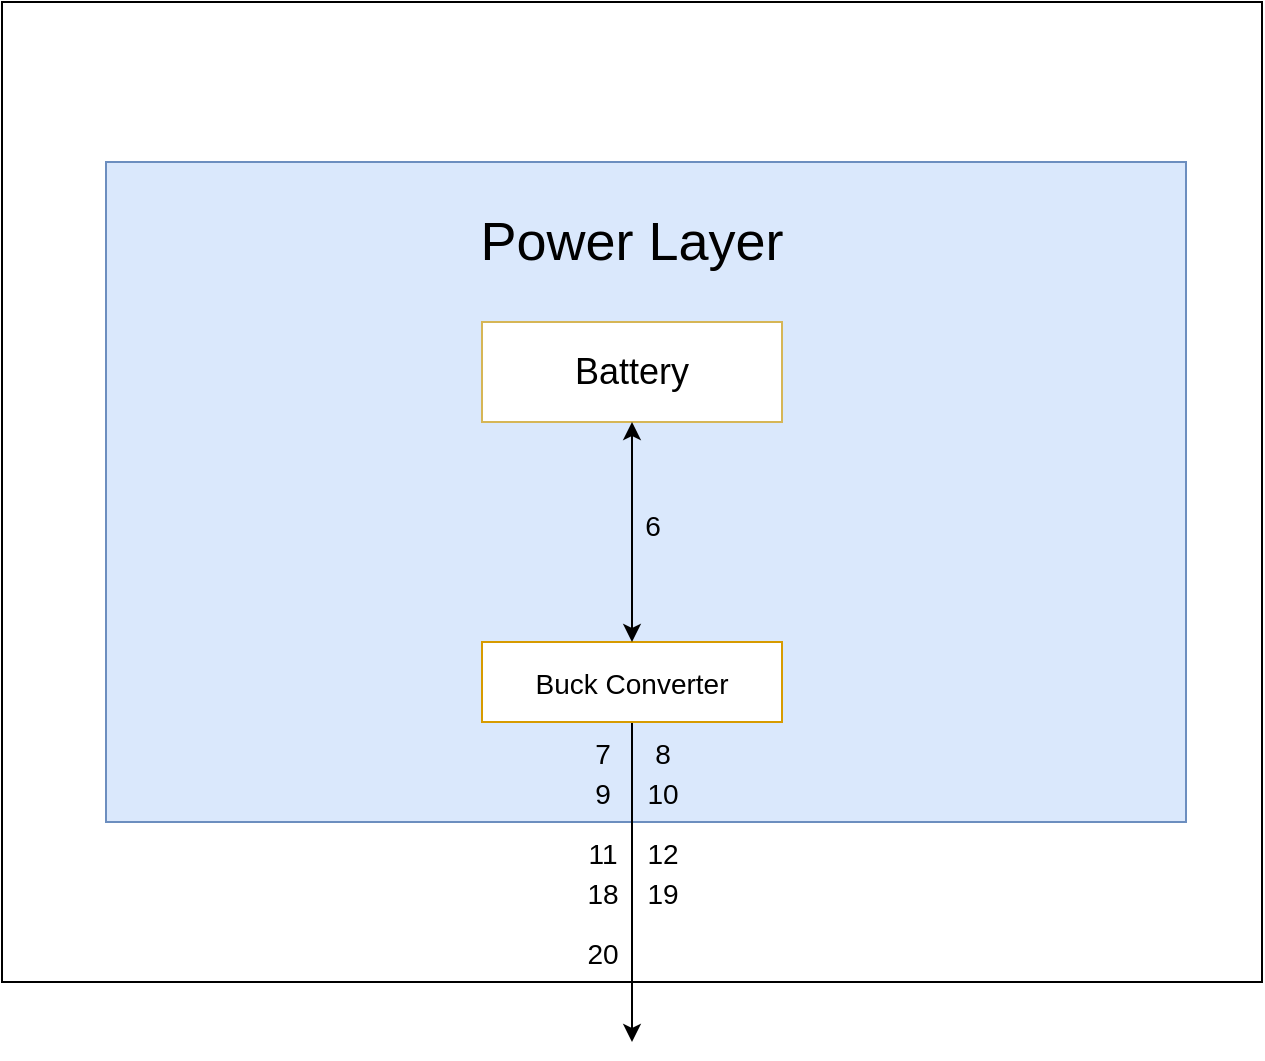 <mxfile version="15.8.7" type="github">
  <diagram id="QyTZXOyzQEi6su2Mxj8z" name="Page-1">
    <mxGraphModel dx="397" dy="489" grid="1" gridSize="10" guides="1" tooltips="1" connect="1" arrows="1" fold="1" page="1" pageScale="1" pageWidth="850" pageHeight="1100" math="0" shadow="0">
      <root>
        <mxCell id="0" />
        <mxCell id="1" parent="0" />
        <mxCell id="G-pdIR6rGai7CE8eIJ_L-1" value="" style="whiteSpace=wrap;html=1;aspect=fixed;" parent="1" vertex="1">
          <mxGeometry x="230" y="140" width="310" height="310" as="geometry" />
        </mxCell>
        <mxCell id="G-pdIR6rGai7CE8eIJ_L-9" style="edgeStyle=orthogonalEdgeStyle;rounded=0;orthogonalLoop=1;jettySize=auto;html=1;entryX=0.5;entryY=0;entryDx=0;entryDy=0;fontSize=15;" parent="1" source="G-pdIR6rGai7CE8eIJ_L-2" target="G-pdIR6rGai7CE8eIJ_L-3" edge="1">
          <mxGeometry relative="1" as="geometry" />
        </mxCell>
        <mxCell id="G-pdIR6rGai7CE8eIJ_L-2" value="" style="rounded=0;whiteSpace=wrap;html=1;" parent="1" vertex="1">
          <mxGeometry x="325" y="210" width="120" height="60" as="geometry" />
        </mxCell>
        <mxCell id="G-pdIR6rGai7CE8eIJ_L-10" style="edgeStyle=orthogonalEdgeStyle;rounded=0;orthogonalLoop=1;jettySize=auto;html=1;exitX=0.5;exitY=1;exitDx=0;exitDy=0;fontSize=15;" parent="1" source="G-pdIR6rGai7CE8eIJ_L-3" edge="1">
          <mxGeometry relative="1" as="geometry">
            <mxPoint x="385" y="480" as="targetPoint" />
          </mxGeometry>
        </mxCell>
        <mxCell id="G-pdIR6rGai7CE8eIJ_L-3" value="&lt;font style=&quot;font-size: 15px&quot;&gt;Buck Converter&lt;/font&gt;" style="rounded=0;whiteSpace=wrap;html=1;" parent="1" vertex="1">
          <mxGeometry x="325" y="320" width="120" height="60" as="geometry" />
        </mxCell>
        <mxCell id="G-pdIR6rGai7CE8eIJ_L-4" value="&lt;font style=&quot;font-size: 15px&quot;&gt;Power Delivery Subsystem&lt;/font&gt;" style="text;html=1;strokeColor=none;fillColor=none;align=center;verticalAlign=middle;whiteSpace=wrap;rounded=0;" parent="1" vertex="1">
          <mxGeometry x="260.63" y="150" width="248.75" height="50" as="geometry" />
        </mxCell>
        <mxCell id="G-pdIR6rGai7CE8eIJ_L-5" value="Batteries" style="text;html=1;strokeColor=none;fillColor=none;align=center;verticalAlign=middle;whiteSpace=wrap;rounded=0;fontSize=15;" parent="1" vertex="1">
          <mxGeometry x="355" y="225" width="60" height="30" as="geometry" />
        </mxCell>
        <mxCell id="G-pdIR6rGai7CE8eIJ_L-12" value="Output" style="text;html=1;strokeColor=none;fillColor=none;align=center;verticalAlign=middle;whiteSpace=wrap;rounded=0;fontSize=15;" parent="1" vertex="1">
          <mxGeometry x="355" y="490" width="60" height="30" as="geometry" />
        </mxCell>
        <mxCell id="vHyuAGjMR6QEWa_Vr00I-16" value="" style="rounded=0;whiteSpace=wrap;html=1;fontSize=14;" vertex="1" parent="1">
          <mxGeometry x="110" y="110" width="630" height="490" as="geometry" />
        </mxCell>
        <mxCell id="vHyuAGjMR6QEWa_Vr00I-17" value="" style="rounded=0;whiteSpace=wrap;html=1;fillColor=#dae8fc;strokeColor=#6c8ebf;" vertex="1" parent="1">
          <mxGeometry x="162" y="190" width="540" height="330" as="geometry" />
        </mxCell>
        <mxCell id="vHyuAGjMR6QEWa_Vr00I-18" value="Power Layer" style="text;html=1;strokeColor=none;fillColor=none;align=center;verticalAlign=middle;whiteSpace=wrap;rounded=0;fontSize=27;" vertex="1" parent="1">
          <mxGeometry x="275" y="200" width="300" height="60" as="geometry" />
        </mxCell>
        <mxCell id="vHyuAGjMR6QEWa_Vr00I-19" value="Battery" style="rounded=0;whiteSpace=wrap;html=1;fontSize=18;fillColor=#FFFFFF;strokeColor=#d6b656;" vertex="1" parent="1">
          <mxGeometry x="350" y="270" width="150" height="50" as="geometry" />
        </mxCell>
        <mxCell id="vHyuAGjMR6QEWa_Vr00I-20" value="" style="endArrow=classic;html=1;rounded=0;endSize=6;jumpSize=10;exitX=0.5;exitY=1;exitDx=0;exitDy=0;" edge="1" parent="1" source="vHyuAGjMR6QEWa_Vr00I-21">
          <mxGeometry width="50" height="50" relative="1" as="geometry">
            <mxPoint x="70" y="430" as="sourcePoint" />
            <mxPoint x="425" y="630" as="targetPoint" />
          </mxGeometry>
        </mxCell>
        <mxCell id="vHyuAGjMR6QEWa_Vr00I-21" value="&lt;span style=&quot;font-size: 14px&quot;&gt;Buck Converter&lt;br&gt;&lt;/span&gt;" style="rounded=0;whiteSpace=wrap;html=1;fontSize=18;fillColor=#FFFFFF;strokeColor=#d79b00;" vertex="1" parent="1">
          <mxGeometry x="350" y="430" width="150" height="40" as="geometry" />
        </mxCell>
        <mxCell id="vHyuAGjMR6QEWa_Vr00I-22" value="" style="endArrow=classic;startArrow=classic;html=1;rounded=0;endSize=6;jumpSize=10;exitX=0.5;exitY=0;exitDx=0;exitDy=0;entryX=0.5;entryY=1;entryDx=0;entryDy=0;" edge="1" parent="1" source="vHyuAGjMR6QEWa_Vr00I-21" target="vHyuAGjMR6QEWa_Vr00I-19">
          <mxGeometry width="50" height="50" relative="1" as="geometry">
            <mxPoint x="410" y="450" as="sourcePoint" />
            <mxPoint x="460" y="400" as="targetPoint" />
          </mxGeometry>
        </mxCell>
        <mxCell id="vHyuAGjMR6QEWa_Vr00I-23" value="&lt;font style=&quot;font-size: 14px&quot;&gt;6&lt;/font&gt;" style="text;html=1;align=center;verticalAlign=middle;resizable=0;points=[];autosize=1;strokeColor=none;fillColor=none;fontSize=18;" vertex="1" parent="1">
          <mxGeometry x="425" y="356" width="20" height="30" as="geometry" />
        </mxCell>
        <mxCell id="vHyuAGjMR6QEWa_Vr00I-24" value="&lt;font style=&quot;font-size: 14px&quot;&gt;7&lt;/font&gt;" style="text;html=1;align=center;verticalAlign=middle;resizable=0;points=[];autosize=1;strokeColor=none;fillColor=none;fontSize=18;" vertex="1" parent="1">
          <mxGeometry x="400" y="470" width="20" height="30" as="geometry" />
        </mxCell>
        <mxCell id="vHyuAGjMR6QEWa_Vr00I-25" value="&lt;font style=&quot;font-size: 14px&quot;&gt;8&lt;/font&gt;" style="text;html=1;align=center;verticalAlign=middle;resizable=0;points=[];autosize=1;strokeColor=none;fillColor=none;fontSize=18;" vertex="1" parent="1">
          <mxGeometry x="430" y="470" width="20" height="30" as="geometry" />
        </mxCell>
        <mxCell id="vHyuAGjMR6QEWa_Vr00I-26" value="&lt;font style=&quot;font-size: 14px&quot;&gt;10&lt;/font&gt;" style="text;html=1;align=center;verticalAlign=middle;resizable=0;points=[];autosize=1;strokeColor=none;fillColor=none;fontSize=18;" vertex="1" parent="1">
          <mxGeometry x="425" y="490" width="30" height="30" as="geometry" />
        </mxCell>
        <mxCell id="vHyuAGjMR6QEWa_Vr00I-27" value="&lt;font style=&quot;font-size: 14px&quot;&gt;9&lt;/font&gt;" style="text;html=1;align=center;verticalAlign=middle;resizable=0;points=[];autosize=1;strokeColor=none;fillColor=none;fontSize=18;" vertex="1" parent="1">
          <mxGeometry x="400" y="490" width="20" height="30" as="geometry" />
        </mxCell>
        <mxCell id="vHyuAGjMR6QEWa_Vr00I-28" value="&lt;font style=&quot;font-size: 14px&quot;&gt;11&lt;/font&gt;" style="text;html=1;align=center;verticalAlign=middle;resizable=0;points=[];autosize=1;strokeColor=none;fillColor=none;fontSize=18;" vertex="1" parent="1">
          <mxGeometry x="395" y="520" width="30" height="30" as="geometry" />
        </mxCell>
        <mxCell id="vHyuAGjMR6QEWa_Vr00I-29" value="&lt;font style=&quot;font-size: 14px&quot;&gt;12&lt;/font&gt;" style="text;html=1;align=center;verticalAlign=middle;resizable=0;points=[];autosize=1;strokeColor=none;fillColor=none;fontSize=18;" vertex="1" parent="1">
          <mxGeometry x="425" y="520" width="30" height="30" as="geometry" />
        </mxCell>
        <mxCell id="vHyuAGjMR6QEWa_Vr00I-30" value="&lt;font style=&quot;font-size: 14px&quot;&gt;18&lt;br&gt;&lt;/font&gt;" style="text;html=1;align=center;verticalAlign=middle;resizable=0;points=[];autosize=1;strokeColor=none;fillColor=none;fontSize=18;" vertex="1" parent="1">
          <mxGeometry x="395" y="540" width="30" height="30" as="geometry" />
        </mxCell>
        <mxCell id="vHyuAGjMR6QEWa_Vr00I-32" value="&lt;font style=&quot;font-size: 14px&quot;&gt;19&lt;br&gt;&lt;/font&gt;" style="text;html=1;align=center;verticalAlign=middle;resizable=0;points=[];autosize=1;strokeColor=none;fillColor=none;fontSize=18;" vertex="1" parent="1">
          <mxGeometry x="425" y="540" width="30" height="30" as="geometry" />
        </mxCell>
        <mxCell id="vHyuAGjMR6QEWa_Vr00I-33" value="&lt;font style=&quot;font-size: 14px&quot;&gt;20&lt;br&gt;&lt;/font&gt;" style="text;html=1;align=center;verticalAlign=middle;resizable=0;points=[];autosize=1;strokeColor=none;fillColor=none;fontSize=18;" vertex="1" parent="1">
          <mxGeometry x="395" y="570" width="30" height="30" as="geometry" />
        </mxCell>
      </root>
    </mxGraphModel>
  </diagram>
</mxfile>
